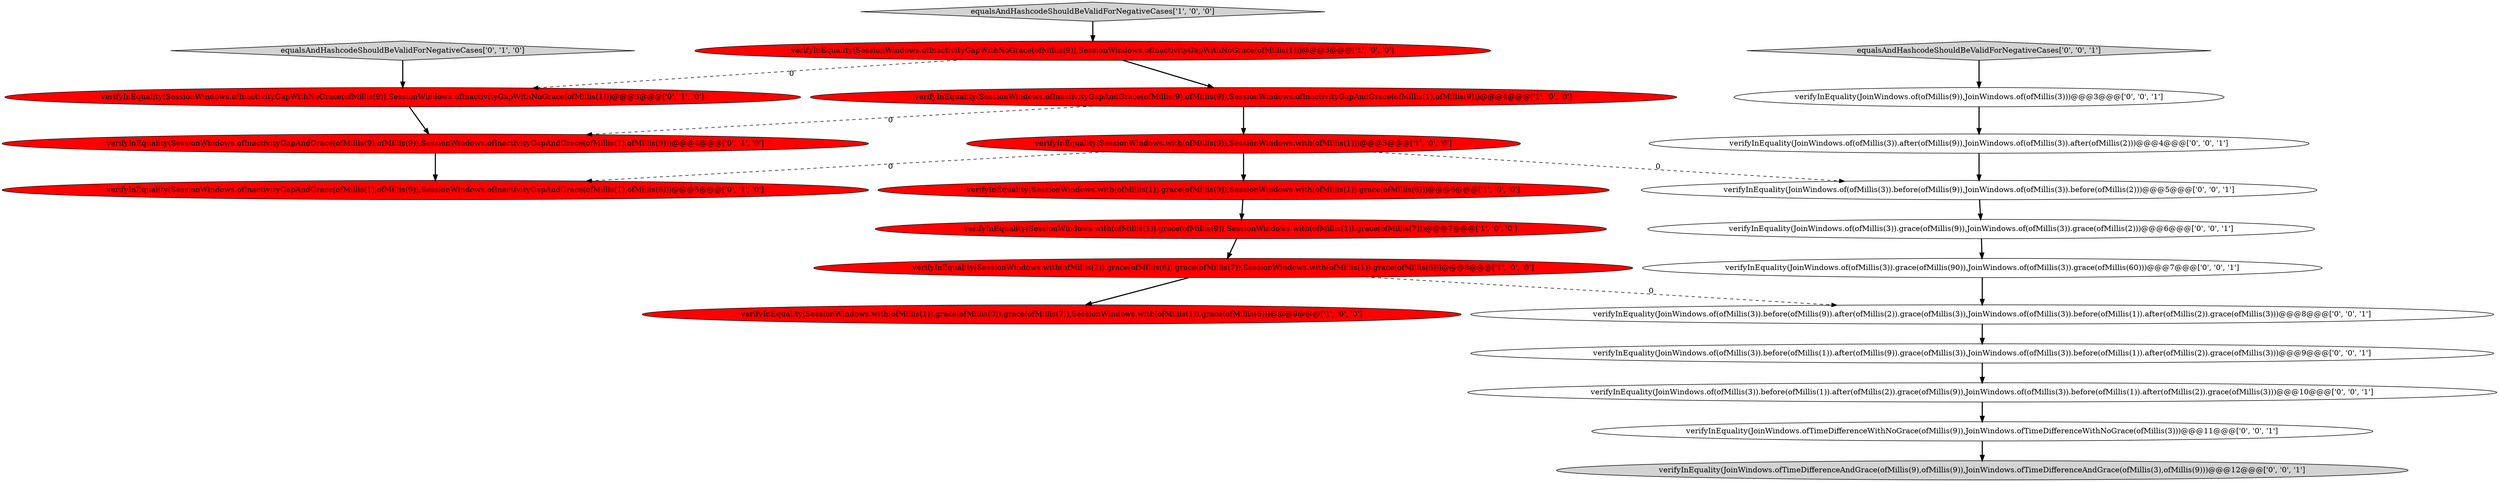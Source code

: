 digraph {
5 [style = filled, label = "verifyInEquality(SessionWindows.with(ofMillis(1)).grace(ofMillis(0)).grace(ofMillis(7)),SessionWindows.with(ofMillis(1)).grace(ofMillis(6)))@@@9@@@['1', '0', '0']", fillcolor = red, shape = ellipse image = "AAA1AAABBB1BBB"];
10 [style = filled, label = "verifyInEquality(SessionWindows.ofInactivityGapWithNoGrace(ofMillis(9)),SessionWindows.ofInactivityGapWithNoGrace(ofMillis(1)))@@@3@@@['0', '1', '0']", fillcolor = red, shape = ellipse image = "AAA1AAABBB2BBB"];
15 [style = filled, label = "verifyInEquality(JoinWindows.ofTimeDifferenceAndGrace(ofMillis(9),ofMillis(9)),JoinWindows.ofTimeDifferenceAndGrace(ofMillis(3),ofMillis(9)))@@@12@@@['0', '0', '1']", fillcolor = lightgray, shape = ellipse image = "AAA0AAABBB3BBB"];
13 [style = filled, label = "verifyInEquality(JoinWindows.of(ofMillis(3)).before(ofMillis(1)).after(ofMillis(2)).grace(ofMillis(9)),JoinWindows.of(ofMillis(3)).before(ofMillis(1)).after(ofMillis(2)).grace(ofMillis(3)))@@@10@@@['0', '0', '1']", fillcolor = white, shape = ellipse image = "AAA0AAABBB3BBB"];
22 [style = filled, label = "verifyInEquality(JoinWindows.of(ofMillis(9)),JoinWindows.of(ofMillis(3)))@@@3@@@['0', '0', '1']", fillcolor = white, shape = ellipse image = "AAA0AAABBB3BBB"];
3 [style = filled, label = "verifyInEquality(SessionWindows.with(ofMillis(2)).grace(ofMillis(6)).grace(ofMillis(7)),SessionWindows.with(ofMillis(1)).grace(ofMillis(6)))@@@8@@@['1', '0', '0']", fillcolor = red, shape = ellipse image = "AAA1AAABBB1BBB"];
11 [style = filled, label = "equalsAndHashcodeShouldBeValidForNegativeCases['0', '1', '0']", fillcolor = lightgray, shape = diamond image = "AAA0AAABBB2BBB"];
1 [style = filled, label = "verifyInEquality(SessionWindows.with(ofMillis(1)).grace(ofMillis(9)),SessionWindows.with(ofMillis(1)).grace(ofMillis(6)))@@@6@@@['1', '0', '0']", fillcolor = red, shape = ellipse image = "AAA1AAABBB1BBB"];
14 [style = filled, label = "verifyInEquality(JoinWindows.of(ofMillis(3)).grace(ofMillis(9)),JoinWindows.of(ofMillis(3)).grace(ofMillis(2)))@@@6@@@['0', '0', '1']", fillcolor = white, shape = ellipse image = "AAA0AAABBB3BBB"];
4 [style = filled, label = "equalsAndHashcodeShouldBeValidForNegativeCases['1', '0', '0']", fillcolor = lightgray, shape = diamond image = "AAA0AAABBB1BBB"];
7 [style = filled, label = "verifyInEquality(SessionWindows.ofInactivityGapWithNoGrace(ofMillis(9)),SessionWindows.ofInactivityGapWithNoGrace(ofMillis(1)))@@@3@@@['1', '0', '0']", fillcolor = red, shape = ellipse image = "AAA1AAABBB1BBB"];
20 [style = filled, label = "equalsAndHashcodeShouldBeValidForNegativeCases['0', '0', '1']", fillcolor = lightgray, shape = diamond image = "AAA0AAABBB3BBB"];
19 [style = filled, label = "verifyInEquality(JoinWindows.ofTimeDifferenceWithNoGrace(ofMillis(9)),JoinWindows.ofTimeDifferenceWithNoGrace(ofMillis(3)))@@@11@@@['0', '0', '1']", fillcolor = white, shape = ellipse image = "AAA0AAABBB3BBB"];
12 [style = filled, label = "verifyInEquality(JoinWindows.of(ofMillis(3)).before(ofMillis(1)).after(ofMillis(9)).grace(ofMillis(3)),JoinWindows.of(ofMillis(3)).before(ofMillis(1)).after(ofMillis(2)).grace(ofMillis(3)))@@@9@@@['0', '0', '1']", fillcolor = white, shape = ellipse image = "AAA0AAABBB3BBB"];
6 [style = filled, label = "verifyInEquality(SessionWindows.with(ofMillis(9)),SessionWindows.with(ofMillis(1)))@@@5@@@['1', '0', '0']", fillcolor = red, shape = ellipse image = "AAA1AAABBB1BBB"];
2 [style = filled, label = "verifyInEquality(SessionWindows.ofInactivityGapAndGrace(ofMillis(9),ofMillis(9)),SessionWindows.ofInactivityGapAndGrace(ofMillis(1),ofMillis(9)))@@@4@@@['1', '0', '0']", fillcolor = red, shape = ellipse image = "AAA1AAABBB1BBB"];
8 [style = filled, label = "verifyInEquality(SessionWindows.ofInactivityGapAndGrace(ofMillis(1),ofMillis(9)),SessionWindows.ofInactivityGapAndGrace(ofMillis(1),ofMillis(6)))@@@5@@@['0', '1', '0']", fillcolor = red, shape = ellipse image = "AAA1AAABBB2BBB"];
18 [style = filled, label = "verifyInEquality(JoinWindows.of(ofMillis(3)).grace(ofMillis(90)),JoinWindows.of(ofMillis(3)).grace(ofMillis(60)))@@@7@@@['0', '0', '1']", fillcolor = white, shape = ellipse image = "AAA0AAABBB3BBB"];
17 [style = filled, label = "verifyInEquality(JoinWindows.of(ofMillis(3)).before(ofMillis(9)),JoinWindows.of(ofMillis(3)).before(ofMillis(2)))@@@5@@@['0', '0', '1']", fillcolor = white, shape = ellipse image = "AAA0AAABBB3BBB"];
9 [style = filled, label = "verifyInEquality(SessionWindows.ofInactivityGapAndGrace(ofMillis(9),ofMillis(9)),SessionWindows.ofInactivityGapAndGrace(ofMillis(1),ofMillis(9)))@@@4@@@['0', '1', '0']", fillcolor = red, shape = ellipse image = "AAA1AAABBB2BBB"];
21 [style = filled, label = "verifyInEquality(JoinWindows.of(ofMillis(3)).after(ofMillis(9)),JoinWindows.of(ofMillis(3)).after(ofMillis(2)))@@@4@@@['0', '0', '1']", fillcolor = white, shape = ellipse image = "AAA0AAABBB3BBB"];
0 [style = filled, label = "verifyInEquality(SessionWindows.with(ofMillis(1)).grace(ofMillis(9)),SessionWindows.with(ofMillis(1)).grace(ofMillis(7)))@@@7@@@['1', '0', '0']", fillcolor = red, shape = ellipse image = "AAA1AAABBB1BBB"];
16 [style = filled, label = "verifyInEquality(JoinWindows.of(ofMillis(3)).before(ofMillis(9)).after(ofMillis(2)).grace(ofMillis(3)),JoinWindows.of(ofMillis(3)).before(ofMillis(1)).after(ofMillis(2)).grace(ofMillis(3)))@@@8@@@['0', '0', '1']", fillcolor = white, shape = ellipse image = "AAA0AAABBB3BBB"];
0->3 [style = bold, label=""];
6->8 [style = dashed, label="0"];
2->6 [style = bold, label=""];
22->21 [style = bold, label=""];
6->17 [style = dashed, label="0"];
1->0 [style = bold, label=""];
9->8 [style = bold, label=""];
4->7 [style = bold, label=""];
20->22 [style = bold, label=""];
6->1 [style = bold, label=""];
12->13 [style = bold, label=""];
3->5 [style = bold, label=""];
13->19 [style = bold, label=""];
17->14 [style = bold, label=""];
11->10 [style = bold, label=""];
7->2 [style = bold, label=""];
2->9 [style = dashed, label="0"];
7->10 [style = dashed, label="0"];
14->18 [style = bold, label=""];
10->9 [style = bold, label=""];
19->15 [style = bold, label=""];
21->17 [style = bold, label=""];
16->12 [style = bold, label=""];
3->16 [style = dashed, label="0"];
18->16 [style = bold, label=""];
}
